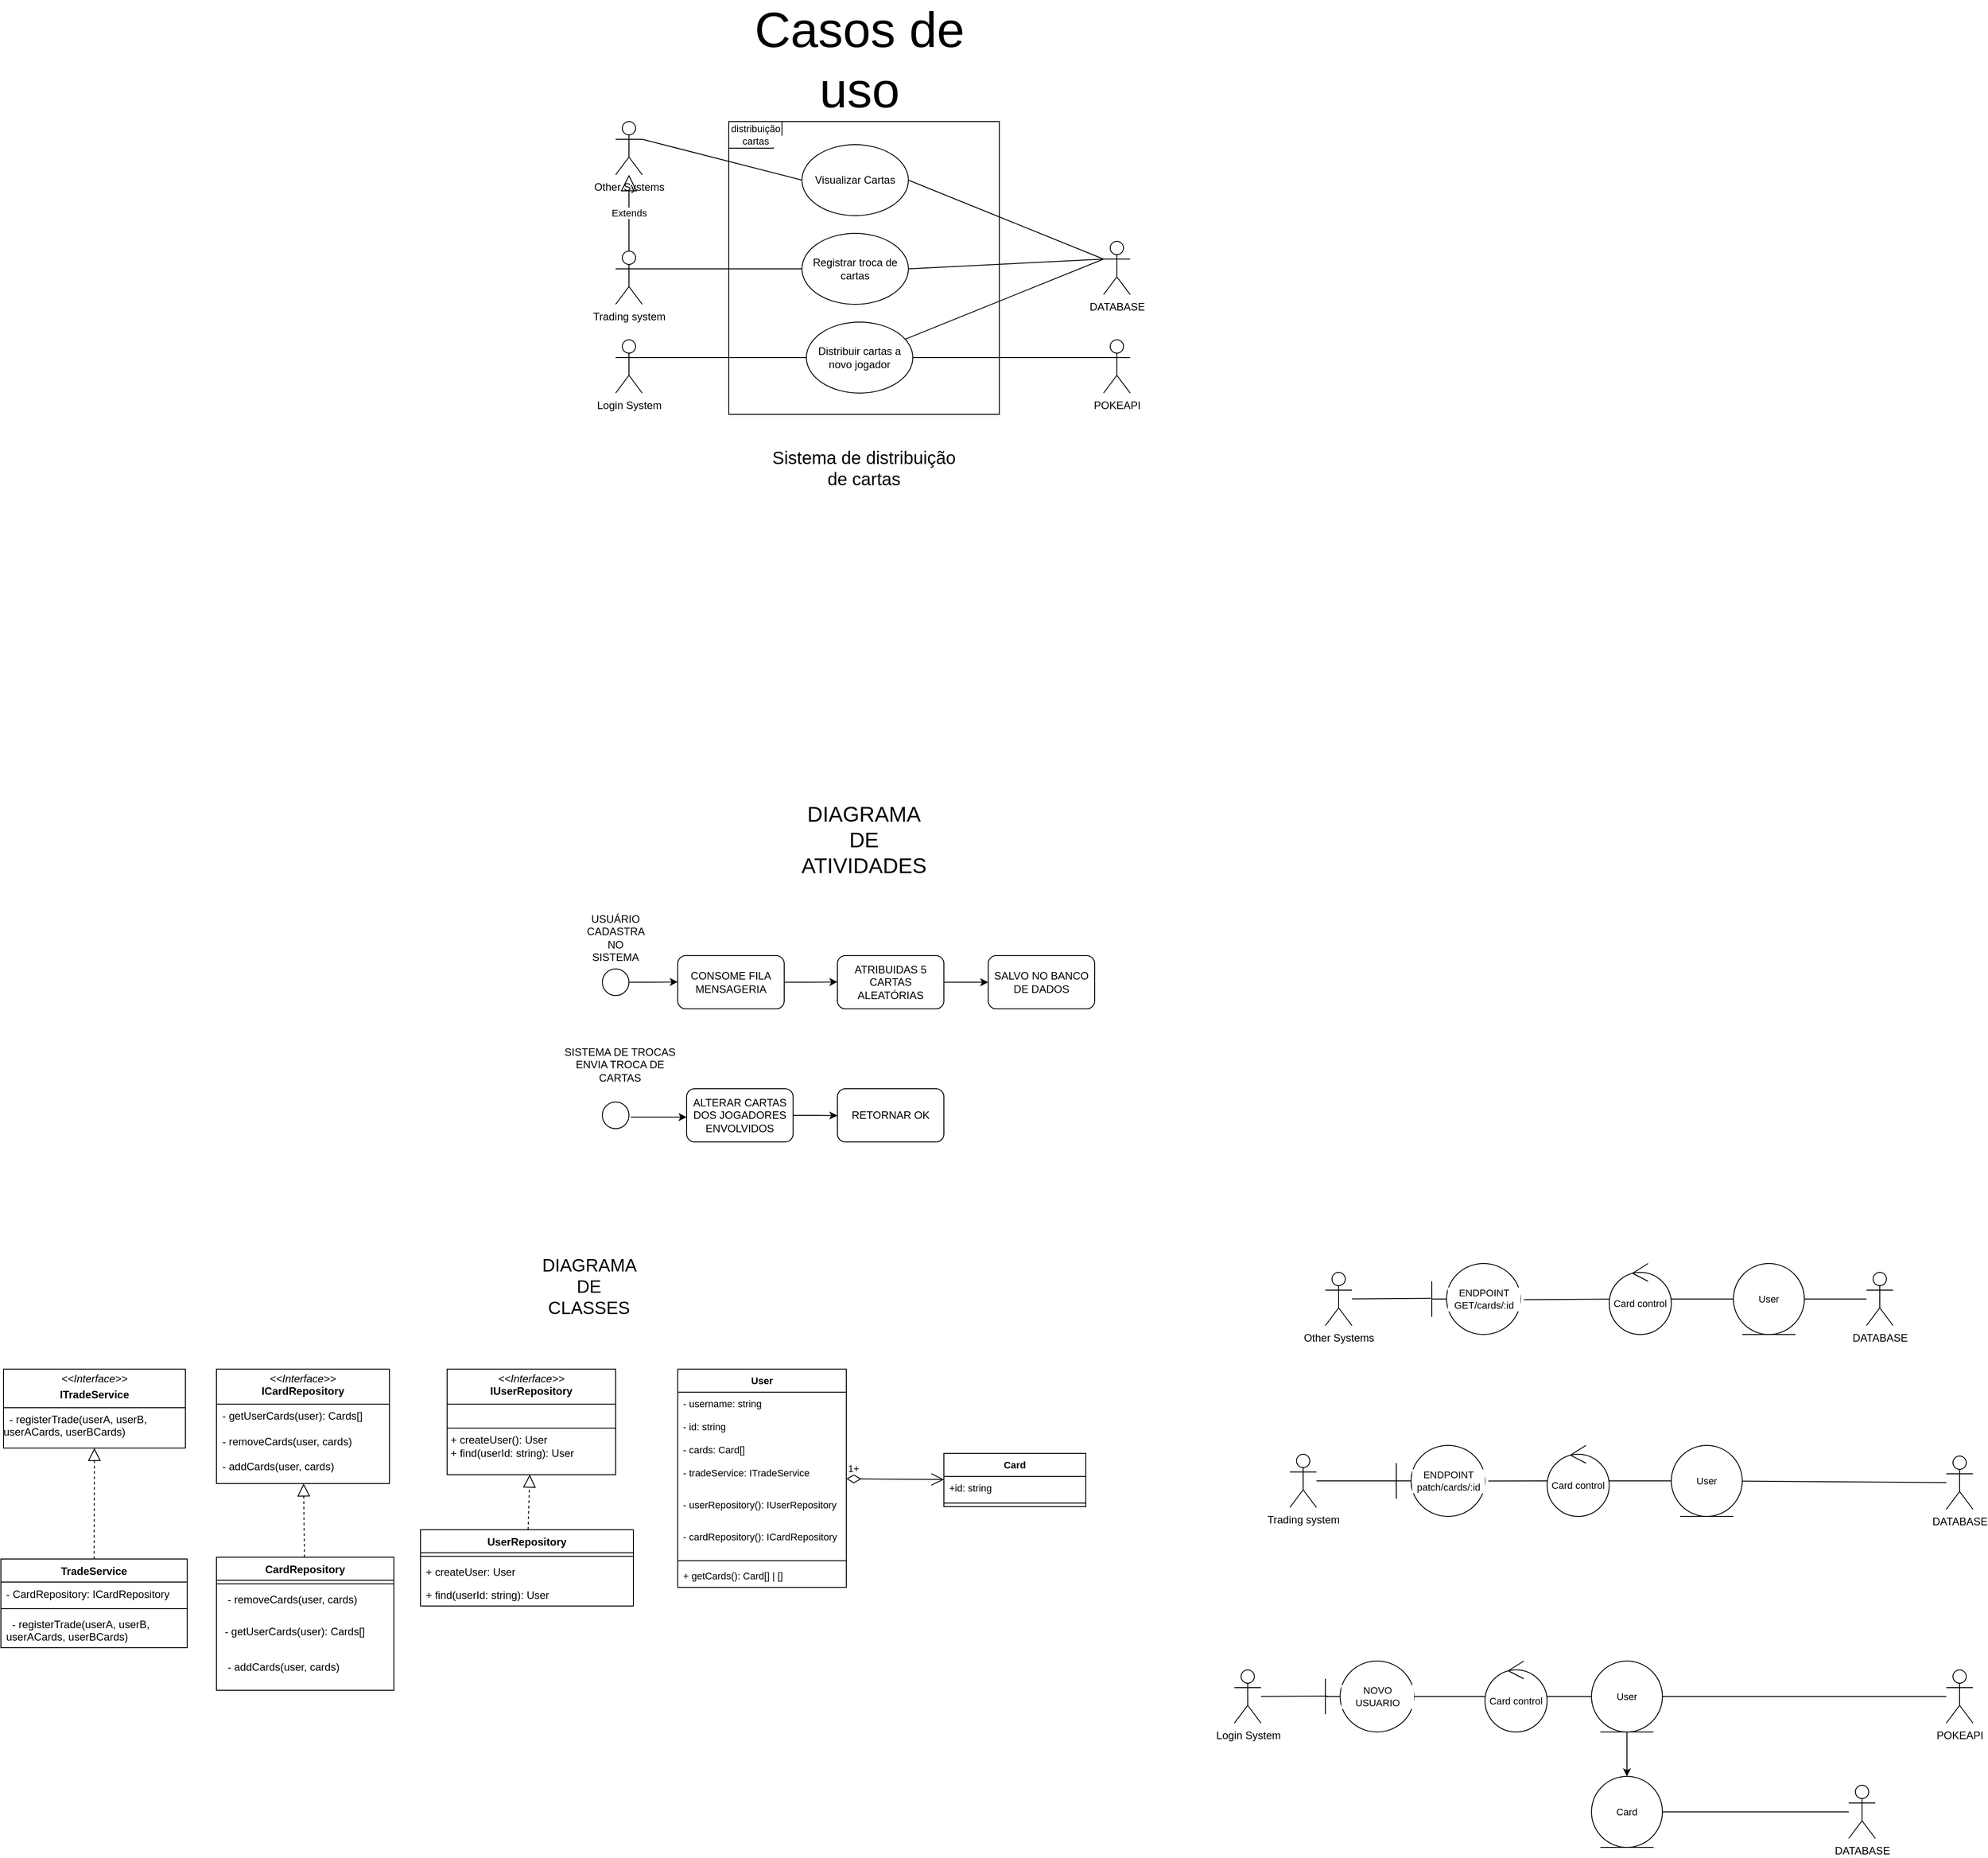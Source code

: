 <mxfile version="26.2.9">
  <diagram name="Página-1" id="pMjsMyznhRe5zTLRVPlT">
    <mxGraphModel dx="2285" dy="1189" grid="1" gridSize="10" guides="1" tooltips="1" connect="1" arrows="1" fold="1" page="1" pageScale="1" pageWidth="827" pageHeight="1169" math="0" shadow="0">
      <root>
        <mxCell id="0" />
        <mxCell id="1" parent="0" />
        <mxCell id="Zun2hvJF2jyybE97CDwy-1" value="&lt;div&gt;Login System&lt;/div&gt;&lt;div&gt;&lt;br&gt;&lt;/div&gt;" style="shape=umlActor;verticalLabelPosition=bottom;verticalAlign=top;html=1;outlineConnect=0;" parent="1" vertex="1">
          <mxGeometry x="120" y="731" width="30" height="60" as="geometry" />
        </mxCell>
        <mxCell id="Zun2hvJF2jyybE97CDwy-2" value="Distribuir cartas a novo jogador" style="ellipse;whiteSpace=wrap;html=1;" parent="1" vertex="1">
          <mxGeometry x="335" y="711" width="120" height="80" as="geometry" />
        </mxCell>
        <mxCell id="Zun2hvJF2jyybE97CDwy-3" style="rounded=0;orthogonalLoop=1;jettySize=auto;html=1;exitX=1;exitY=0.333;exitDx=0;exitDy=0;exitPerimeter=0;entryX=0;entryY=0.5;entryDx=0;entryDy=0;endArrow=none;endFill=0;" parent="1" source="Zun2hvJF2jyybE97CDwy-1" target="Zun2hvJF2jyybE97CDwy-2" edge="1">
          <mxGeometry relative="1" as="geometry" />
        </mxCell>
        <mxCell id="Zun2hvJF2jyybE97CDwy-4" value="&lt;div&gt;POKEAPI&lt;/div&gt;&lt;div&gt;&lt;br&gt;&lt;/div&gt;" style="shape=umlActor;verticalLabelPosition=bottom;verticalAlign=top;html=1;outlineConnect=0;" parent="1" vertex="1">
          <mxGeometry x="670" y="731" width="30" height="60" as="geometry" />
        </mxCell>
        <mxCell id="Zun2hvJF2jyybE97CDwy-5" style="rounded=0;orthogonalLoop=1;jettySize=auto;html=1;exitX=1;exitY=0.5;exitDx=0;exitDy=0;entryX=0;entryY=0.333;entryDx=0;entryDy=0;entryPerimeter=0;endArrow=none;endFill=0;" parent="1" source="Zun2hvJF2jyybE97CDwy-2" target="Zun2hvJF2jyybE97CDwy-4" edge="1">
          <mxGeometry relative="1" as="geometry" />
        </mxCell>
        <mxCell id="Zun2hvJF2jyybE97CDwy-6" value="&lt;div&gt;Other Systems&lt;/div&gt;&lt;div&gt;&lt;br&gt;&lt;/div&gt;" style="shape=umlActor;verticalLabelPosition=bottom;verticalAlign=top;html=1;outlineConnect=0;" parent="1" vertex="1">
          <mxGeometry x="120" y="485" width="30" height="60" as="geometry" />
        </mxCell>
        <mxCell id="Zun2hvJF2jyybE97CDwy-7" value="Visualizar Cartas" style="ellipse;whiteSpace=wrap;html=1;" parent="1" vertex="1">
          <mxGeometry x="330" y="511" width="120" height="80" as="geometry" />
        </mxCell>
        <mxCell id="Zun2hvJF2jyybE97CDwy-8" style="rounded=0;orthogonalLoop=1;jettySize=auto;html=1;exitX=1;exitY=0.333;exitDx=0;exitDy=0;exitPerimeter=0;entryX=0;entryY=0.5;entryDx=0;entryDy=0;endArrow=none;endFill=0;" parent="1" source="Zun2hvJF2jyybE97CDwy-6" target="Zun2hvJF2jyybE97CDwy-7" edge="1">
          <mxGeometry relative="1" as="geometry" />
        </mxCell>
        <mxCell id="Zun2hvJF2jyybE97CDwy-9" style="edgeStyle=none;shape=connector;rounded=0;orthogonalLoop=1;jettySize=auto;html=1;exitX=0;exitY=0.333;exitDx=0;exitDy=0;exitPerimeter=0;entryX=1;entryY=0.5;entryDx=0;entryDy=0;strokeColor=default;align=center;verticalAlign=middle;fontFamily=Helvetica;fontSize=11;fontColor=default;labelBackgroundColor=default;endArrow=none;endFill=0;" parent="1" source="Zun2hvJF2jyybE97CDwy-10" target="Zun2hvJF2jyybE97CDwy-13" edge="1">
          <mxGeometry relative="1" as="geometry" />
        </mxCell>
        <mxCell id="Zun2hvJF2jyybE97CDwy-10" value="DATABASE" style="shape=umlActor;verticalLabelPosition=bottom;verticalAlign=top;html=1;outlineConnect=0;" parent="1" vertex="1">
          <mxGeometry x="670" y="620" width="30" height="60" as="geometry" />
        </mxCell>
        <mxCell id="Zun2hvJF2jyybE97CDwy-11" style="rounded=0;orthogonalLoop=1;jettySize=auto;html=1;exitX=1;exitY=0.5;exitDx=0;exitDy=0;entryX=0;entryY=0.333;entryDx=0;entryDy=0;entryPerimeter=0;endArrow=none;endFill=0;" parent="1" source="Zun2hvJF2jyybE97CDwy-7" target="Zun2hvJF2jyybE97CDwy-10" edge="1">
          <mxGeometry relative="1" as="geometry" />
        </mxCell>
        <mxCell id="Zun2hvJF2jyybE97CDwy-12" value="Trading system" style="shape=umlActor;verticalLabelPosition=bottom;verticalAlign=top;html=1;outlineConnect=0;" parent="1" vertex="1">
          <mxGeometry x="120" y="631" width="30" height="60" as="geometry" />
        </mxCell>
        <mxCell id="Zun2hvJF2jyybE97CDwy-13" value="Registrar troca de cartas" style="ellipse;whiteSpace=wrap;html=1;" parent="1" vertex="1">
          <mxGeometry x="330" y="611" width="120" height="80" as="geometry" />
        </mxCell>
        <mxCell id="Zun2hvJF2jyybE97CDwy-14" style="rounded=0;orthogonalLoop=1;jettySize=auto;html=1;exitX=1;exitY=0.333;exitDx=0;exitDy=0;exitPerimeter=0;entryX=0;entryY=0.5;entryDx=0;entryDy=0;endArrow=none;endFill=0;" parent="1" source="Zun2hvJF2jyybE97CDwy-12" target="Zun2hvJF2jyybE97CDwy-13" edge="1">
          <mxGeometry relative="1" as="geometry" />
        </mxCell>
        <mxCell id="Zun2hvJF2jyybE97CDwy-15" value="&lt;font style=&quot;font-size: 24px;&quot;&gt;DIAGRAMA DE ATIVIDADES&lt;/font&gt;" style="text;html=1;align=center;verticalAlign=middle;whiteSpace=wrap;rounded=0;" parent="1" vertex="1">
          <mxGeometry x="370" y="1280" width="60" height="30" as="geometry" />
        </mxCell>
        <mxCell id="Zun2hvJF2jyybE97CDwy-16" style="edgeStyle=orthogonalEdgeStyle;rounded=0;orthogonalLoop=1;jettySize=auto;html=1;exitX=1;exitY=0.5;exitDx=0;exitDy=0;" parent="1" source="Zun2hvJF2jyybE97CDwy-17" edge="1">
          <mxGeometry relative="1" as="geometry">
            <mxPoint x="190" y="1454.609" as="targetPoint" />
          </mxGeometry>
        </mxCell>
        <mxCell id="Zun2hvJF2jyybE97CDwy-17" value="" style="ellipse;whiteSpace=wrap;html=1;aspect=fixed;" parent="1" vertex="1">
          <mxGeometry x="105" y="1440" width="30" height="30" as="geometry" />
        </mxCell>
        <mxCell id="Zun2hvJF2jyybE97CDwy-18" value="USUÁRIO CADASTRA NO SISTEMA" style="text;html=1;align=center;verticalAlign=middle;whiteSpace=wrap;rounded=0;" parent="1" vertex="1">
          <mxGeometry x="90" y="1390" width="60" height="30" as="geometry" />
        </mxCell>
        <mxCell id="Zun2hvJF2jyybE97CDwy-19" style="edgeStyle=orthogonalEdgeStyle;rounded=0;orthogonalLoop=1;jettySize=auto;html=1;exitX=1;exitY=0.5;exitDx=0;exitDy=0;" parent="1" source="Zun2hvJF2jyybE97CDwy-20" edge="1">
          <mxGeometry relative="1" as="geometry">
            <mxPoint x="370" y="1454.609" as="targetPoint" />
          </mxGeometry>
        </mxCell>
        <mxCell id="Zun2hvJF2jyybE97CDwy-20" value="CONSOME FILA MENSAGERIA" style="rounded=1;whiteSpace=wrap;html=1;" parent="1" vertex="1">
          <mxGeometry x="190" y="1425" width="120" height="60" as="geometry" />
        </mxCell>
        <mxCell id="Zun2hvJF2jyybE97CDwy-21" style="edgeStyle=orthogonalEdgeStyle;rounded=0;orthogonalLoop=1;jettySize=auto;html=1;exitX=1;exitY=0.5;exitDx=0;exitDy=0;entryX=0;entryY=0.5;entryDx=0;entryDy=0;" parent="1" source="Zun2hvJF2jyybE97CDwy-22" target="Zun2hvJF2jyybE97CDwy-30" edge="1">
          <mxGeometry relative="1" as="geometry" />
        </mxCell>
        <mxCell id="Zun2hvJF2jyybE97CDwy-22" value="ATRIBUIDAS 5 CARTAS ALEATÓRIAS" style="rounded=1;whiteSpace=wrap;html=1;" parent="1" vertex="1">
          <mxGeometry x="370" y="1425" width="120" height="60" as="geometry" />
        </mxCell>
        <mxCell id="Zun2hvJF2jyybE97CDwy-23" style="edgeStyle=orthogonalEdgeStyle;rounded=0;orthogonalLoop=1;jettySize=auto;html=1;exitX=1;exitY=0.5;exitDx=0;exitDy=0;" parent="1" edge="1">
          <mxGeometry relative="1" as="geometry">
            <mxPoint x="200" y="1607" as="targetPoint" />
            <mxPoint x="137.0" y="1607" as="sourcePoint" />
            <Array as="points">
              <mxPoint x="192" y="1607" />
            </Array>
          </mxGeometry>
        </mxCell>
        <mxCell id="Zun2hvJF2jyybE97CDwy-24" value="" style="ellipse;whiteSpace=wrap;html=1;aspect=fixed;" parent="1" vertex="1">
          <mxGeometry x="105" y="1590" width="30" height="30" as="geometry" />
        </mxCell>
        <mxCell id="Zun2hvJF2jyybE97CDwy-25" value="&lt;div&gt;SISTEMA DE TROCAS ENVIA TROCA DE CARTAS&lt;/div&gt;&lt;div&gt;&lt;br&gt;&lt;/div&gt;" style="text;html=1;align=center;verticalAlign=middle;whiteSpace=wrap;rounded=0;" parent="1" vertex="1">
          <mxGeometry x="60" y="1540" width="130" height="30" as="geometry" />
        </mxCell>
        <mxCell id="Zun2hvJF2jyybE97CDwy-26" style="edgeStyle=orthogonalEdgeStyle;rounded=0;orthogonalLoop=1;jettySize=auto;html=1;exitX=1;exitY=0.5;exitDx=0;exitDy=0;" parent="1" source="Zun2hvJF2jyybE97CDwy-27" edge="1">
          <mxGeometry relative="1" as="geometry">
            <mxPoint x="370.0" y="1605.303" as="targetPoint" />
          </mxGeometry>
        </mxCell>
        <mxCell id="Zun2hvJF2jyybE97CDwy-27" value="ALTERAR CARTAS DOS JOGADORES ENVOLVIDOS" style="rounded=1;whiteSpace=wrap;html=1;" parent="1" vertex="1">
          <mxGeometry x="200" y="1575" width="120" height="60" as="geometry" />
        </mxCell>
        <mxCell id="Zun2hvJF2jyybE97CDwy-28" value="RETORNAR OK" style="rounded=1;whiteSpace=wrap;html=1;" parent="1" vertex="1">
          <mxGeometry x="370" y="1575" width="120" height="60" as="geometry" />
        </mxCell>
        <mxCell id="Zun2hvJF2jyybE97CDwy-29" value="&lt;font style=&quot;font-size: 20px;&quot;&gt;DIAGRAMA DE CLASSES&lt;/font&gt;" style="text;html=1;align=center;verticalAlign=middle;whiteSpace=wrap;rounded=0;" parent="1" vertex="1">
          <mxGeometry x="60" y="1782" width="60" height="30" as="geometry" />
        </mxCell>
        <mxCell id="Zun2hvJF2jyybE97CDwy-30" value="SALVO NO BANCO DE DADOS" style="rounded=1;whiteSpace=wrap;html=1;" parent="1" vertex="1">
          <mxGeometry x="540" y="1425" width="120" height="60" as="geometry" />
        </mxCell>
        <mxCell id="Zun2hvJF2jyybE97CDwy-31" value="&lt;font style=&quot;font-size: 56px;&quot;&gt;Casos de uso&lt;/font&gt;" style="text;html=1;align=center;verticalAlign=middle;whiteSpace=wrap;rounded=0;" parent="1" vertex="1">
          <mxGeometry x="225" y="400" width="340" height="30" as="geometry" />
        </mxCell>
        <mxCell id="Zun2hvJF2jyybE97CDwy-32" value="&lt;font style=&quot;font-size: 20px;&quot;&gt;Sistema de distribuição de cartas&lt;/font&gt;" style="text;html=1;align=center;verticalAlign=middle;whiteSpace=wrap;rounded=0;fontFamily=Helvetica;fontSize=11;fontColor=default;labelBackgroundColor=default;" parent="1" vertex="1">
          <mxGeometry x="285" y="860" width="230" height="30" as="geometry" />
        </mxCell>
        <mxCell id="Zun2hvJF2jyybE97CDwy-33" value="Extends" style="endArrow=block;endSize=16;endFill=0;html=1;rounded=0;strokeColor=default;align=center;verticalAlign=middle;fontFamily=Helvetica;fontSize=11;fontColor=default;labelBackgroundColor=default;exitX=0.5;exitY=0;exitDx=0;exitDy=0;exitPerimeter=0;" parent="1" source="Zun2hvJF2jyybE97CDwy-12" target="Zun2hvJF2jyybE97CDwy-6" edge="1">
          <mxGeometry width="160" relative="1" as="geometry">
            <mxPoint x="320" y="660" as="sourcePoint" />
            <mxPoint x="480" y="660" as="targetPoint" />
          </mxGeometry>
        </mxCell>
        <mxCell id="Zun2hvJF2jyybE97CDwy-34" value="distribuição cartas" style="shape=umlFrame;whiteSpace=wrap;html=1;pointerEvents=0;fontFamily=Helvetica;fontSize=11;fontColor=default;labelBackgroundColor=default;" parent="1" vertex="1">
          <mxGeometry x="247.5" y="485" width="305" height="330" as="geometry" />
        </mxCell>
        <mxCell id="Zun2hvJF2jyybE97CDwy-35" value="&lt;div&gt;Other Systems&lt;/div&gt;&lt;div&gt;&lt;br&gt;&lt;/div&gt;" style="shape=umlActor;verticalLabelPosition=bottom;verticalAlign=top;html=1;outlineConnect=0;" parent="1" vertex="1">
          <mxGeometry x="920" y="1782" width="30" height="60" as="geometry" />
        </mxCell>
        <mxCell id="Zun2hvJF2jyybE97CDwy-36" value="ENDPOINT GET/cards/:id" style="shape=umlBoundary;whiteSpace=wrap;html=1;fontFamily=Helvetica;fontSize=11;fontColor=default;labelBackgroundColor=default;" parent="1" vertex="1">
          <mxGeometry x="1040" y="1772" width="100" height="80" as="geometry" />
        </mxCell>
        <mxCell id="Zun2hvJF2jyybE97CDwy-37" style="edgeStyle=none;shape=connector;rounded=0;orthogonalLoop=1;jettySize=auto;html=1;entryX=0;entryY=0.5;entryDx=0;entryDy=0;strokeColor=default;align=center;verticalAlign=middle;fontFamily=Helvetica;fontSize=11;fontColor=default;labelBackgroundColor=default;endArrow=none;endFill=0;" parent="1" source="Zun2hvJF2jyybE97CDwy-38" target="Zun2hvJF2jyybE97CDwy-40" edge="1">
          <mxGeometry relative="1" as="geometry" />
        </mxCell>
        <mxCell id="Zun2hvJF2jyybE97CDwy-38" value="Card control" style="ellipse;shape=umlControl;whiteSpace=wrap;html=1;fontFamily=Helvetica;fontSize=11;fontColor=default;labelBackgroundColor=default;" parent="1" vertex="1">
          <mxGeometry x="1240" y="1772" width="70" height="80" as="geometry" />
        </mxCell>
        <mxCell id="Zun2hvJF2jyybE97CDwy-39" style="edgeStyle=none;shape=connector;rounded=0;orthogonalLoop=1;jettySize=auto;html=1;entryX=1.037;entryY=0.509;entryDx=0;entryDy=0;entryPerimeter=0;strokeColor=default;align=center;verticalAlign=middle;fontFamily=Helvetica;fontSize=11;fontColor=default;labelBackgroundColor=default;endArrow=none;endFill=0;" parent="1" source="Zun2hvJF2jyybE97CDwy-38" target="Zun2hvJF2jyybE97CDwy-36" edge="1">
          <mxGeometry relative="1" as="geometry" />
        </mxCell>
        <mxCell id="Zun2hvJF2jyybE97CDwy-40" value="User" style="ellipse;shape=umlEntity;whiteSpace=wrap;html=1;fontFamily=Helvetica;fontSize=11;fontColor=default;labelBackgroundColor=default;" parent="1" vertex="1">
          <mxGeometry x="1380" y="1772" width="80" height="80" as="geometry" />
        </mxCell>
        <mxCell id="Zun2hvJF2jyybE97CDwy-41" style="edgeStyle=none;shape=connector;rounded=0;orthogonalLoop=1;jettySize=auto;html=1;entryX=1;entryY=0.5;entryDx=0;entryDy=0;strokeColor=default;align=center;verticalAlign=middle;fontFamily=Helvetica;fontSize=11;fontColor=default;labelBackgroundColor=default;endArrow=none;endFill=0;" parent="1" source="Zun2hvJF2jyybE97CDwy-42" target="Zun2hvJF2jyybE97CDwy-40" edge="1">
          <mxGeometry relative="1" as="geometry" />
        </mxCell>
        <mxCell id="Zun2hvJF2jyybE97CDwy-42" value="DATABASE" style="shape=umlActor;verticalLabelPosition=bottom;verticalAlign=top;html=1;outlineConnect=0;" parent="1" vertex="1">
          <mxGeometry x="1530" y="1782" width="30" height="60" as="geometry" />
        </mxCell>
        <mxCell id="Zun2hvJF2jyybE97CDwy-43" value="DATABASE" style="shape=umlActor;verticalLabelPosition=bottom;verticalAlign=top;html=1;outlineConnect=0;" parent="1" vertex="1">
          <mxGeometry x="1620" y="1989" width="30" height="60" as="geometry" />
        </mxCell>
        <mxCell id="Zun2hvJF2jyybE97CDwy-44" style="edgeStyle=none;shape=connector;rounded=0;orthogonalLoop=1;jettySize=auto;html=1;strokeColor=default;align=center;verticalAlign=middle;fontFamily=Helvetica;fontSize=11;fontColor=default;labelBackgroundColor=default;endArrow=none;endFill=0;" parent="1" source="Zun2hvJF2jyybE97CDwy-45" target="Zun2hvJF2jyybE97CDwy-46" edge="1">
          <mxGeometry relative="1" as="geometry" />
        </mxCell>
        <mxCell id="Zun2hvJF2jyybE97CDwy-45" value="Trading system" style="shape=umlActor;verticalLabelPosition=bottom;verticalAlign=top;html=1;outlineConnect=0;" parent="1" vertex="1">
          <mxGeometry x="880" y="1987" width="30" height="60" as="geometry" />
        </mxCell>
        <mxCell id="Zun2hvJF2jyybE97CDwy-46" value="ENDPOINT patch/cards/:id" style="shape=umlBoundary;whiteSpace=wrap;html=1;fontFamily=Helvetica;fontSize=11;fontColor=default;labelBackgroundColor=default;" parent="1" vertex="1">
          <mxGeometry x="1000" y="1977" width="100" height="80" as="geometry" />
        </mxCell>
        <mxCell id="5swylUJd-oh7S4_k64YL-8" style="rounded=0;orthogonalLoop=1;jettySize=auto;html=1;endArrow=none;startFill=0;" edge="1" parent="1" source="Zun2hvJF2jyybE97CDwy-48" target="Zun2hvJF2jyybE97CDwy-61">
          <mxGeometry relative="1" as="geometry" />
        </mxCell>
        <mxCell id="Zun2hvJF2jyybE97CDwy-48" value="Card control" style="ellipse;shape=umlControl;whiteSpace=wrap;html=1;fontFamily=Helvetica;fontSize=11;fontColor=default;labelBackgroundColor=default;" parent="1" vertex="1">
          <mxGeometry x="1170" y="1977" width="70" height="80" as="geometry" />
        </mxCell>
        <mxCell id="Zun2hvJF2jyybE97CDwy-49" style="edgeStyle=none;shape=connector;rounded=0;orthogonalLoop=1;jettySize=auto;html=1;entryX=1.037;entryY=0.501;entryDx=0;entryDy=0;entryPerimeter=0;strokeColor=default;align=center;verticalAlign=middle;fontFamily=Helvetica;fontSize=11;fontColor=default;labelBackgroundColor=default;endArrow=none;endFill=0;" parent="1" source="Zun2hvJF2jyybE97CDwy-48" target="Zun2hvJF2jyybE97CDwy-46" edge="1">
          <mxGeometry relative="1" as="geometry" />
        </mxCell>
        <mxCell id="Zun2hvJF2jyybE97CDwy-58" value="&lt;div&gt;Card&lt;/div&gt;" style="swimlane;fontStyle=1;align=center;verticalAlign=top;childLayout=stackLayout;horizontal=1;startSize=26;horizontalStack=0;resizeParent=1;resizeParentMax=0;resizeLast=0;collapsible=1;marginBottom=0;whiteSpace=wrap;html=1;fontFamily=Helvetica;fontSize=11;fontColor=default;labelBackgroundColor=default;" parent="1" vertex="1">
          <mxGeometry x="490" y="1986" width="160" height="60" as="geometry" />
        </mxCell>
        <mxCell id="Zun2hvJF2jyybE97CDwy-59" value="+id: string" style="text;strokeColor=none;fillColor=none;align=left;verticalAlign=top;spacingLeft=4;spacingRight=4;overflow=hidden;rotatable=0;points=[[0,0.5],[1,0.5]];portConstraint=eastwest;whiteSpace=wrap;html=1;fontFamily=Helvetica;fontSize=11;fontColor=default;labelBackgroundColor=default;" parent="Zun2hvJF2jyybE97CDwy-58" vertex="1">
          <mxGeometry y="26" width="160" height="26" as="geometry" />
        </mxCell>
        <mxCell id="Zun2hvJF2jyybE97CDwy-60" value="" style="line;strokeWidth=1;fillColor=none;align=left;verticalAlign=middle;spacingTop=-1;spacingLeft=3;spacingRight=3;rotatable=0;labelPosition=right;points=[];portConstraint=eastwest;strokeColor=inherit;fontFamily=Helvetica;fontSize=11;fontColor=default;labelBackgroundColor=default;" parent="Zun2hvJF2jyybE97CDwy-58" vertex="1">
          <mxGeometry y="52" width="160" height="8" as="geometry" />
        </mxCell>
        <mxCell id="5swylUJd-oh7S4_k64YL-9" value="" style="rounded=0;orthogonalLoop=1;jettySize=auto;html=1;endArrow=none;startFill=0;" edge="1" parent="1" source="Zun2hvJF2jyybE97CDwy-61" target="Zun2hvJF2jyybE97CDwy-48">
          <mxGeometry relative="1" as="geometry" />
        </mxCell>
        <mxCell id="5swylUJd-oh7S4_k64YL-10" style="rounded=0;orthogonalLoop=1;jettySize=auto;html=1;endArrow=none;startFill=0;" edge="1" parent="1" source="Zun2hvJF2jyybE97CDwy-61" target="Zun2hvJF2jyybE97CDwy-43">
          <mxGeometry relative="1" as="geometry" />
        </mxCell>
        <mxCell id="Zun2hvJF2jyybE97CDwy-61" value="User" style="ellipse;shape=umlEntity;whiteSpace=wrap;html=1;fontFamily=Helvetica;fontSize=11;fontColor=default;labelBackgroundColor=default;" parent="1" vertex="1">
          <mxGeometry x="1310" y="1977" width="80" height="80" as="geometry" />
        </mxCell>
        <mxCell id="Zun2hvJF2jyybE97CDwy-62" style="edgeStyle=none;shape=connector;rounded=0;orthogonalLoop=1;jettySize=auto;html=1;entryX=-0.01;entryY=0.491;entryDx=0;entryDy=0;entryPerimeter=0;strokeColor=default;align=center;verticalAlign=middle;fontFamily=Helvetica;fontSize=11;fontColor=default;labelBackgroundColor=default;endArrow=none;endFill=0;" parent="1" source="Zun2hvJF2jyybE97CDwy-35" target="Zun2hvJF2jyybE97CDwy-36" edge="1">
          <mxGeometry relative="1" as="geometry" />
        </mxCell>
        <mxCell id="Zun2hvJF2jyybE97CDwy-63" value="&lt;div&gt;POKEAPI&lt;/div&gt;&lt;div&gt;&lt;br&gt;&lt;/div&gt;" style="shape=umlActor;verticalLabelPosition=bottom;verticalAlign=top;html=1;outlineConnect=0;" parent="1" vertex="1">
          <mxGeometry x="1620" y="2230" width="30" height="60" as="geometry" />
        </mxCell>
        <mxCell id="Zun2hvJF2jyybE97CDwy-64" style="edgeStyle=none;shape=connector;rounded=0;orthogonalLoop=1;jettySize=auto;html=1;strokeColor=default;align=center;verticalAlign=middle;fontFamily=Helvetica;fontSize=11;fontColor=default;labelBackgroundColor=default;endArrow=none;endFill=0;" parent="1" source="Zun2hvJF2jyybE97CDwy-65" edge="1">
          <mxGeometry relative="1" as="geometry">
            <mxPoint x="1100" y="2260" as="targetPoint" />
          </mxGeometry>
        </mxCell>
        <mxCell id="Zun2hvJF2jyybE97CDwy-65" value="NOVO USUARIO" style="shape=umlBoundary;whiteSpace=wrap;html=1;fontFamily=Helvetica;fontSize=11;fontColor=default;labelBackgroundColor=default;" parent="1" vertex="1">
          <mxGeometry x="920" y="2220" width="100" height="80" as="geometry" />
        </mxCell>
        <mxCell id="Zun2hvJF2jyybE97CDwy-66" value="&lt;div&gt;Login System&lt;/div&gt;&lt;div&gt;&lt;br&gt;&lt;/div&gt;" style="shape=umlActor;verticalLabelPosition=bottom;verticalAlign=top;html=1;outlineConnect=0;" parent="1" vertex="1">
          <mxGeometry x="817.5" y="2230" width="30" height="60" as="geometry" />
        </mxCell>
        <mxCell id="Zun2hvJF2jyybE97CDwy-67" style="edgeStyle=none;shape=connector;rounded=0;orthogonalLoop=1;jettySize=auto;html=1;entryX=0.025;entryY=0.494;entryDx=0;entryDy=0;entryPerimeter=0;strokeColor=default;align=center;verticalAlign=middle;fontFamily=Helvetica;fontSize=11;fontColor=default;labelBackgroundColor=default;endArrow=none;endFill=0;" parent="1" source="Zun2hvJF2jyybE97CDwy-66" target="Zun2hvJF2jyybE97CDwy-65" edge="1">
          <mxGeometry relative="1" as="geometry" />
        </mxCell>
        <mxCell id="Zun2hvJF2jyybE97CDwy-68" style="edgeStyle=none;shape=connector;rounded=0;orthogonalLoop=1;jettySize=auto;html=1;entryX=0;entryY=0.5;entryDx=0;entryDy=0;strokeColor=default;align=center;verticalAlign=middle;fontFamily=Helvetica;fontSize=11;fontColor=default;labelBackgroundColor=default;endArrow=none;endFill=0;" parent="1" source="Zun2hvJF2jyybE97CDwy-71" target="Zun2hvJF2jyybE97CDwy-72" edge="1">
          <mxGeometry relative="1" as="geometry" />
        </mxCell>
        <mxCell id="Zun2hvJF2jyybE97CDwy-70" style="rounded=0;orthogonalLoop=1;jettySize=auto;html=1;endArrow=none;startFill=0;" parent="1" source="Zun2hvJF2jyybE97CDwy-72" target="Zun2hvJF2jyybE97CDwy-63" edge="1">
          <mxGeometry relative="1" as="geometry" />
        </mxCell>
        <mxCell id="Zun2hvJF2jyybE97CDwy-71" value="Card control" style="ellipse;shape=umlControl;whiteSpace=wrap;html=1;fontFamily=Helvetica;fontSize=11;fontColor=default;labelBackgroundColor=default;" parent="1" vertex="1">
          <mxGeometry x="1100" y="2220" width="70" height="80" as="geometry" />
        </mxCell>
        <mxCell id="5swylUJd-oh7S4_k64YL-12" style="rounded=0;orthogonalLoop=1;jettySize=auto;html=1;" edge="1" parent="1" source="Zun2hvJF2jyybE97CDwy-72" target="Zun2hvJF2jyybE97CDwy-73">
          <mxGeometry relative="1" as="geometry" />
        </mxCell>
        <mxCell id="Zun2hvJF2jyybE97CDwy-72" value="User" style="ellipse;shape=umlEntity;whiteSpace=wrap;html=1;fontFamily=Helvetica;fontSize=11;fontColor=default;labelBackgroundColor=default;" parent="1" vertex="1">
          <mxGeometry x="1220" y="2220" width="80" height="80" as="geometry" />
        </mxCell>
        <mxCell id="Zun2hvJF2jyybE97CDwy-73" value="Card" style="ellipse;shape=umlEntity;whiteSpace=wrap;html=1;fontFamily=Helvetica;fontSize=11;fontColor=default;labelBackgroundColor=default;" parent="1" vertex="1">
          <mxGeometry x="1220" y="2350" width="80" height="80" as="geometry" />
        </mxCell>
        <mxCell id="Zun2hvJF2jyybE97CDwy-74" value="User" style="swimlane;fontStyle=1;align=center;verticalAlign=top;childLayout=stackLayout;horizontal=1;startSize=26;horizontalStack=0;resizeParent=1;resizeParentMax=0;resizeLast=0;collapsible=1;marginBottom=0;whiteSpace=wrap;html=1;fontFamily=Helvetica;fontSize=11;fontColor=default;labelBackgroundColor=default;" parent="1" vertex="1">
          <mxGeometry x="190" y="1891" width="190" height="246" as="geometry" />
        </mxCell>
        <mxCell id="Zun2hvJF2jyybE97CDwy-75" value="- username: string" style="text;strokeColor=none;fillColor=none;align=left;verticalAlign=top;spacingLeft=4;spacingRight=4;overflow=hidden;rotatable=0;points=[[0,0.5],[1,0.5]];portConstraint=eastwest;whiteSpace=wrap;html=1;fontFamily=Helvetica;fontSize=11;fontColor=default;labelBackgroundColor=default;" parent="Zun2hvJF2jyybE97CDwy-74" vertex="1">
          <mxGeometry y="26" width="190" height="26" as="geometry" />
        </mxCell>
        <mxCell id="Zun2hvJF2jyybE97CDwy-76" value="- id: string" style="text;strokeColor=none;fillColor=none;align=left;verticalAlign=top;spacingLeft=4;spacingRight=4;overflow=hidden;rotatable=0;points=[[0,0.5],[1,0.5]];portConstraint=eastwest;whiteSpace=wrap;html=1;fontFamily=Helvetica;fontSize=11;fontColor=default;labelBackgroundColor=default;" parent="Zun2hvJF2jyybE97CDwy-74" vertex="1">
          <mxGeometry y="52" width="190" height="26" as="geometry" />
        </mxCell>
        <mxCell id="Zun2hvJF2jyybE97CDwy-77" value="- cards: Card[]" style="text;strokeColor=none;fillColor=none;align=left;verticalAlign=top;spacingLeft=4;spacingRight=4;overflow=hidden;rotatable=0;points=[[0,0.5],[1,0.5]];portConstraint=eastwest;whiteSpace=wrap;html=1;fontFamily=Helvetica;fontSize=11;fontColor=default;labelBackgroundColor=default;" parent="Zun2hvJF2jyybE97CDwy-74" vertex="1">
          <mxGeometry y="78" width="190" height="26" as="geometry" />
        </mxCell>
        <mxCell id="5swylUJd-oh7S4_k64YL-1" value="- tradeService: ITradeService" style="text;strokeColor=none;fillColor=none;align=left;verticalAlign=top;spacingLeft=4;spacingRight=4;overflow=hidden;rotatable=0;points=[[0,0.5],[1,0.5]];portConstraint=eastwest;whiteSpace=wrap;html=1;fontFamily=Helvetica;fontSize=11;fontColor=default;labelBackgroundColor=default;" vertex="1" parent="Zun2hvJF2jyybE97CDwy-74">
          <mxGeometry y="104" width="190" height="36" as="geometry" />
        </mxCell>
        <mxCell id="5swylUJd-oh7S4_k64YL-13" value="- userRepository(): IUserRepository" style="text;strokeColor=none;fillColor=none;align=left;verticalAlign=top;spacingLeft=4;spacingRight=4;overflow=hidden;rotatable=0;points=[[0,0.5],[1,0.5]];portConstraint=eastwest;whiteSpace=wrap;html=1;fontFamily=Helvetica;fontSize=11;fontColor=default;labelBackgroundColor=default;" vertex="1" parent="Zun2hvJF2jyybE97CDwy-74">
          <mxGeometry y="140" width="190" height="36" as="geometry" />
        </mxCell>
        <mxCell id="5swylUJd-oh7S4_k64YL-30" value="- cardRepository(): ICardRepository" style="text;strokeColor=none;fillColor=none;align=left;verticalAlign=top;spacingLeft=4;spacingRight=4;overflow=hidden;rotatable=0;points=[[0,0.5],[1,0.5]];portConstraint=eastwest;whiteSpace=wrap;html=1;fontFamily=Helvetica;fontSize=11;fontColor=default;labelBackgroundColor=default;" vertex="1" parent="Zun2hvJF2jyybE97CDwy-74">
          <mxGeometry y="176" width="190" height="36" as="geometry" />
        </mxCell>
        <mxCell id="Zun2hvJF2jyybE97CDwy-78" value="" style="line;strokeWidth=1;fillColor=none;align=left;verticalAlign=middle;spacingTop=-1;spacingLeft=3;spacingRight=3;rotatable=0;labelPosition=right;points=[];portConstraint=eastwest;strokeColor=inherit;fontFamily=Helvetica;fontSize=11;fontColor=default;labelBackgroundColor=default;" parent="Zun2hvJF2jyybE97CDwy-74" vertex="1">
          <mxGeometry y="212" width="190" height="8" as="geometry" />
        </mxCell>
        <mxCell id="Zun2hvJF2jyybE97CDwy-79" value="+ getCards(): Card[] | []" style="text;strokeColor=none;fillColor=none;align=left;verticalAlign=top;spacingLeft=4;spacingRight=4;overflow=hidden;rotatable=0;points=[[0,0.5],[1,0.5]];portConstraint=eastwest;whiteSpace=wrap;html=1;fontFamily=Helvetica;fontSize=11;fontColor=default;labelBackgroundColor=default;" parent="Zun2hvJF2jyybE97CDwy-74" vertex="1">
          <mxGeometry y="220" width="190" height="26" as="geometry" />
        </mxCell>
        <mxCell id="Zun2hvJF2jyybE97CDwy-81" value="1+" style="endArrow=open;html=1;endSize=12;startArrow=diamondThin;startSize=14;startFill=0;align=left;verticalAlign=bottom;rounded=0;strokeColor=default;fontFamily=Helvetica;fontSize=11;fontColor=default;labelBackgroundColor=default;" parent="1" source="Zun2hvJF2jyybE97CDwy-74" target="Zun2hvJF2jyybE97CDwy-58" edge="1">
          <mxGeometry x="-1" y="3" relative="1" as="geometry">
            <mxPoint x="350" y="1989" as="sourcePoint" />
            <mxPoint x="453" y="1990" as="targetPoint" />
          </mxGeometry>
        </mxCell>
        <mxCell id="Zun2hvJF2jyybE97CDwy-82" style="rounded=0;orthogonalLoop=1;jettySize=auto;html=1;entryX=0;entryY=0.333;entryDx=0;entryDy=0;entryPerimeter=0;endArrow=none;startFill=0;" parent="1" source="Zun2hvJF2jyybE97CDwy-2" target="Zun2hvJF2jyybE97CDwy-10" edge="1">
          <mxGeometry relative="1" as="geometry" />
        </mxCell>
        <mxCell id="Zun2hvJF2jyybE97CDwy-83" value="DATABASE" style="shape=umlActor;verticalLabelPosition=bottom;verticalAlign=top;html=1;outlineConnect=0;" parent="1" vertex="1">
          <mxGeometry x="1510" y="2360" width="30" height="60" as="geometry" />
        </mxCell>
        <mxCell id="Zun2hvJF2jyybE97CDwy-84" style="rounded=0;orthogonalLoop=1;jettySize=auto;html=1;endArrow=none;startFill=0;" parent="1" source="Zun2hvJF2jyybE97CDwy-83" target="Zun2hvJF2jyybE97CDwy-73" edge="1">
          <mxGeometry relative="1" as="geometry" />
        </mxCell>
        <mxCell id="Ymsxp4sK8Vo5t0FRcjvO-8" value="UserRepository" style="swimlane;fontStyle=1;align=center;verticalAlign=top;childLayout=stackLayout;horizontal=1;startSize=26;horizontalStack=0;resizeParent=1;resizeParentMax=0;resizeLast=0;collapsible=1;marginBottom=0;whiteSpace=wrap;html=1;" parent="1" vertex="1">
          <mxGeometry x="-100" y="2072" width="240" height="86" as="geometry" />
        </mxCell>
        <mxCell id="Ymsxp4sK8Vo5t0FRcjvO-10" value="" style="line;strokeWidth=1;fillColor=none;align=left;verticalAlign=middle;spacingTop=-1;spacingLeft=3;spacingRight=3;rotatable=0;labelPosition=right;points=[];portConstraint=eastwest;strokeColor=inherit;" parent="Ymsxp4sK8Vo5t0FRcjvO-8" vertex="1">
          <mxGeometry y="26" width="240" height="8" as="geometry" />
        </mxCell>
        <mxCell id="Ymsxp4sK8Vo5t0FRcjvO-11" value="&lt;div&gt;+ createUser: User&lt;/div&gt;" style="text;strokeColor=none;fillColor=none;align=left;verticalAlign=top;spacingLeft=4;spacingRight=4;overflow=hidden;rotatable=0;points=[[0,0.5],[1,0.5]];portConstraint=eastwest;whiteSpace=wrap;html=1;" parent="Ymsxp4sK8Vo5t0FRcjvO-8" vertex="1">
          <mxGeometry y="34" width="240" height="26" as="geometry" />
        </mxCell>
        <mxCell id="Ymsxp4sK8Vo5t0FRcjvO-12" value="+ find(userId: string): User" style="text;strokeColor=none;fillColor=none;align=left;verticalAlign=top;spacingLeft=4;spacingRight=4;overflow=hidden;rotatable=0;points=[[0,0.5],[1,0.5]];portConstraint=eastwest;whiteSpace=wrap;html=1;" parent="Ymsxp4sK8Vo5t0FRcjvO-8" vertex="1">
          <mxGeometry y="60" width="240" height="26" as="geometry" />
        </mxCell>
        <mxCell id="Ymsxp4sK8Vo5t0FRcjvO-15" value="CardRepository" style="swimlane;fontStyle=1;align=center;verticalAlign=top;childLayout=stackLayout;horizontal=1;startSize=26;horizontalStack=0;resizeParent=1;resizeParentMax=0;resizeLast=0;collapsible=1;marginBottom=0;whiteSpace=wrap;html=1;" parent="1" vertex="1">
          <mxGeometry x="-330" y="2103" width="200" height="150" as="geometry" />
        </mxCell>
        <mxCell id="Ymsxp4sK8Vo5t0FRcjvO-16" value="" style="line;strokeWidth=1;fillColor=none;align=left;verticalAlign=middle;spacingTop=-1;spacingLeft=3;spacingRight=3;rotatable=0;labelPosition=right;points=[];portConstraint=eastwest;strokeColor=inherit;" parent="Ymsxp4sK8Vo5t0FRcjvO-15" vertex="1">
          <mxGeometry y="26" width="200" height="8" as="geometry" />
        </mxCell>
        <mxCell id="Ymsxp4sK8Vo5t0FRcjvO-18" value="&lt;div&gt;&amp;nbsp; - removeCards(user, cards)&lt;/div&gt;" style="text;strokeColor=none;fillColor=none;align=left;verticalAlign=top;spacingLeft=4;spacingRight=4;overflow=hidden;rotatable=0;points=[[0,0.5],[1,0.5]];portConstraint=eastwest;whiteSpace=wrap;html=1;" parent="Ymsxp4sK8Vo5t0FRcjvO-15" vertex="1">
          <mxGeometry y="34" width="200" height="36" as="geometry" />
        </mxCell>
        <mxCell id="Ymsxp4sK8Vo5t0FRcjvO-19" value="&amp;nbsp;- getUserCards(user): Cards[]" style="text;strokeColor=none;fillColor=none;align=left;verticalAlign=top;spacingLeft=4;spacingRight=4;overflow=hidden;rotatable=0;points=[[0,0.5],[1,0.5]];portConstraint=eastwest;whiteSpace=wrap;html=1;" parent="Ymsxp4sK8Vo5t0FRcjvO-15" vertex="1">
          <mxGeometry y="70" width="200" height="40" as="geometry" />
        </mxCell>
        <mxCell id="5swylUJd-oh7S4_k64YL-29" value="&lt;div&gt;&amp;nbsp; - addCards(user, cards)&lt;/div&gt;" style="text;strokeColor=none;fillColor=none;align=left;verticalAlign=top;spacingLeft=4;spacingRight=4;overflow=hidden;rotatable=0;points=[[0,0.5],[1,0.5]];portConstraint=eastwest;whiteSpace=wrap;html=1;" vertex="1" parent="Ymsxp4sK8Vo5t0FRcjvO-15">
          <mxGeometry y="110" width="200" height="40" as="geometry" />
        </mxCell>
        <mxCell id="Ymsxp4sK8Vo5t0FRcjvO-30" value="&lt;p style=&quot;margin:0px;margin-top:4px;text-align:center;&quot;&gt;&lt;i&gt;&amp;lt;&amp;lt;Interface&amp;gt;&amp;gt;&lt;/i&gt;&lt;br&gt;&lt;b&gt;IUserRepository&lt;/b&gt;&lt;/p&gt;&lt;hr size=&quot;1&quot; style=&quot;border-style:solid;&quot;&gt;&lt;br&gt;&lt;hr size=&quot;1&quot; style=&quot;border-style:solid;&quot;&gt;&lt;p style=&quot;margin:0px;margin-left:4px;&quot;&gt;+ createUser(): User&lt;br&gt;+ find(userId: string): User&lt;/p&gt;" style="verticalAlign=top;align=left;overflow=fill;html=1;whiteSpace=wrap;" parent="1" vertex="1">
          <mxGeometry x="-70" y="1891" width="190" height="119" as="geometry" />
        </mxCell>
        <mxCell id="Ymsxp4sK8Vo5t0FRcjvO-35" value="" style="endArrow=block;dashed=1;endFill=0;endSize=12;html=1;rounded=0;" parent="1" source="Ymsxp4sK8Vo5t0FRcjvO-8" target="Ymsxp4sK8Vo5t0FRcjvO-30" edge="1">
          <mxGeometry width="160" relative="1" as="geometry">
            <mxPoint x="200" y="2119" as="sourcePoint" />
            <mxPoint x="360" y="2119" as="targetPoint" />
          </mxGeometry>
        </mxCell>
        <mxCell id="5swylUJd-oh7S4_k64YL-4" value="&lt;p style=&quot;margin:0px;margin-top:4px;text-align:center;&quot;&gt;&lt;i&gt;&amp;lt;&amp;lt;Interface&amp;gt;&amp;gt;&lt;/i&gt;&lt;br&gt;&lt;b&gt;ICardRepository&lt;/b&gt;&lt;/p&gt;&lt;hr size=&quot;1&quot; style=&quot;border-style:solid;&quot;&gt;&lt;div&gt;&amp;nbsp; - getUserCards(user): Cards[]&lt;/div&gt;&lt;div&gt;&lt;br&gt;&lt;/div&gt;&lt;div&gt;&amp;nbsp; - removeCards(user, cards)&lt;/div&gt;&lt;div&gt;&lt;br&gt;&lt;/div&gt;&lt;div&gt;&amp;nbsp; - addCards(user, cards)&lt;/div&gt;" style="verticalAlign=top;align=left;overflow=fill;html=1;whiteSpace=wrap;" vertex="1" parent="1">
          <mxGeometry x="-330" y="1891" width="195" height="129" as="geometry" />
        </mxCell>
        <mxCell id="5swylUJd-oh7S4_k64YL-16" value="" style="endArrow=block;dashed=1;endFill=0;endSize=12;html=1;rounded=0;" edge="1" parent="1" source="Ymsxp4sK8Vo5t0FRcjvO-15" target="5swylUJd-oh7S4_k64YL-4">
          <mxGeometry width="160" relative="1" as="geometry">
            <mxPoint x="-170" y="1953" as="sourcePoint" />
            <mxPoint x="-10" y="1953" as="targetPoint" />
          </mxGeometry>
        </mxCell>
        <mxCell id="5swylUJd-oh7S4_k64YL-18" value="&lt;p style=&quot;margin:0px;margin-top:4px;text-align:center;&quot;&gt;&lt;i&gt;&amp;lt;&amp;lt;Interface&amp;gt;&amp;gt;&lt;/i&gt;&lt;/p&gt;&lt;p style=&quot;margin:0px;margin-top:4px;text-align:center;&quot;&gt;&lt;b&gt;ITradeService&lt;/b&gt;&lt;/p&gt;&lt;hr size=&quot;1&quot; style=&quot;border-style:solid;&quot;&gt;&amp;nbsp; - registerTrade(userA, userB, userACards, userBCards)" style="verticalAlign=top;align=left;overflow=fill;html=1;whiteSpace=wrap;" vertex="1" parent="1">
          <mxGeometry x="-570" y="1891" width="205" height="89" as="geometry" />
        </mxCell>
        <mxCell id="5swylUJd-oh7S4_k64YL-24" value="TradeService" style="swimlane;fontStyle=1;align=center;verticalAlign=top;childLayout=stackLayout;horizontal=1;startSize=26;horizontalStack=0;resizeParent=1;resizeParentMax=0;resizeLast=0;collapsible=1;marginBottom=0;whiteSpace=wrap;html=1;" vertex="1" parent="1">
          <mxGeometry x="-573" y="2105" width="210" height="100" as="geometry" />
        </mxCell>
        <mxCell id="5swylUJd-oh7S4_k64YL-25" value="- CardRepository: ICardRepository" style="text;strokeColor=none;fillColor=none;align=left;verticalAlign=top;spacingLeft=4;spacingRight=4;overflow=hidden;rotatable=0;points=[[0,0.5],[1,0.5]];portConstraint=eastwest;whiteSpace=wrap;html=1;" vertex="1" parent="5swylUJd-oh7S4_k64YL-24">
          <mxGeometry y="26" width="210" height="26" as="geometry" />
        </mxCell>
        <mxCell id="5swylUJd-oh7S4_k64YL-26" value="" style="line;strokeWidth=1;fillColor=none;align=left;verticalAlign=middle;spacingTop=-1;spacingLeft=3;spacingRight=3;rotatable=0;labelPosition=right;points=[];portConstraint=eastwest;strokeColor=inherit;" vertex="1" parent="5swylUJd-oh7S4_k64YL-24">
          <mxGeometry y="52" width="210" height="8" as="geometry" />
        </mxCell>
        <mxCell id="5swylUJd-oh7S4_k64YL-27" value="&amp;nbsp; - registerTrade(userA, userB, userACards, userBCards)" style="text;strokeColor=none;fillColor=none;align=left;verticalAlign=top;spacingLeft=4;spacingRight=4;overflow=hidden;rotatable=0;points=[[0,0.5],[1,0.5]];portConstraint=eastwest;whiteSpace=wrap;html=1;" vertex="1" parent="5swylUJd-oh7S4_k64YL-24">
          <mxGeometry y="60" width="210" height="40" as="geometry" />
        </mxCell>
        <mxCell id="5swylUJd-oh7S4_k64YL-28" value="" style="endArrow=block;dashed=1;endFill=0;endSize=12;html=1;rounded=0;" edge="1" parent="1" source="5swylUJd-oh7S4_k64YL-24" target="5swylUJd-oh7S4_k64YL-18">
          <mxGeometry width="160" relative="1" as="geometry">
            <mxPoint x="-120" y="2030" as="sourcePoint" />
            <mxPoint x="40" y="2030" as="targetPoint" />
          </mxGeometry>
        </mxCell>
      </root>
    </mxGraphModel>
  </diagram>
</mxfile>

